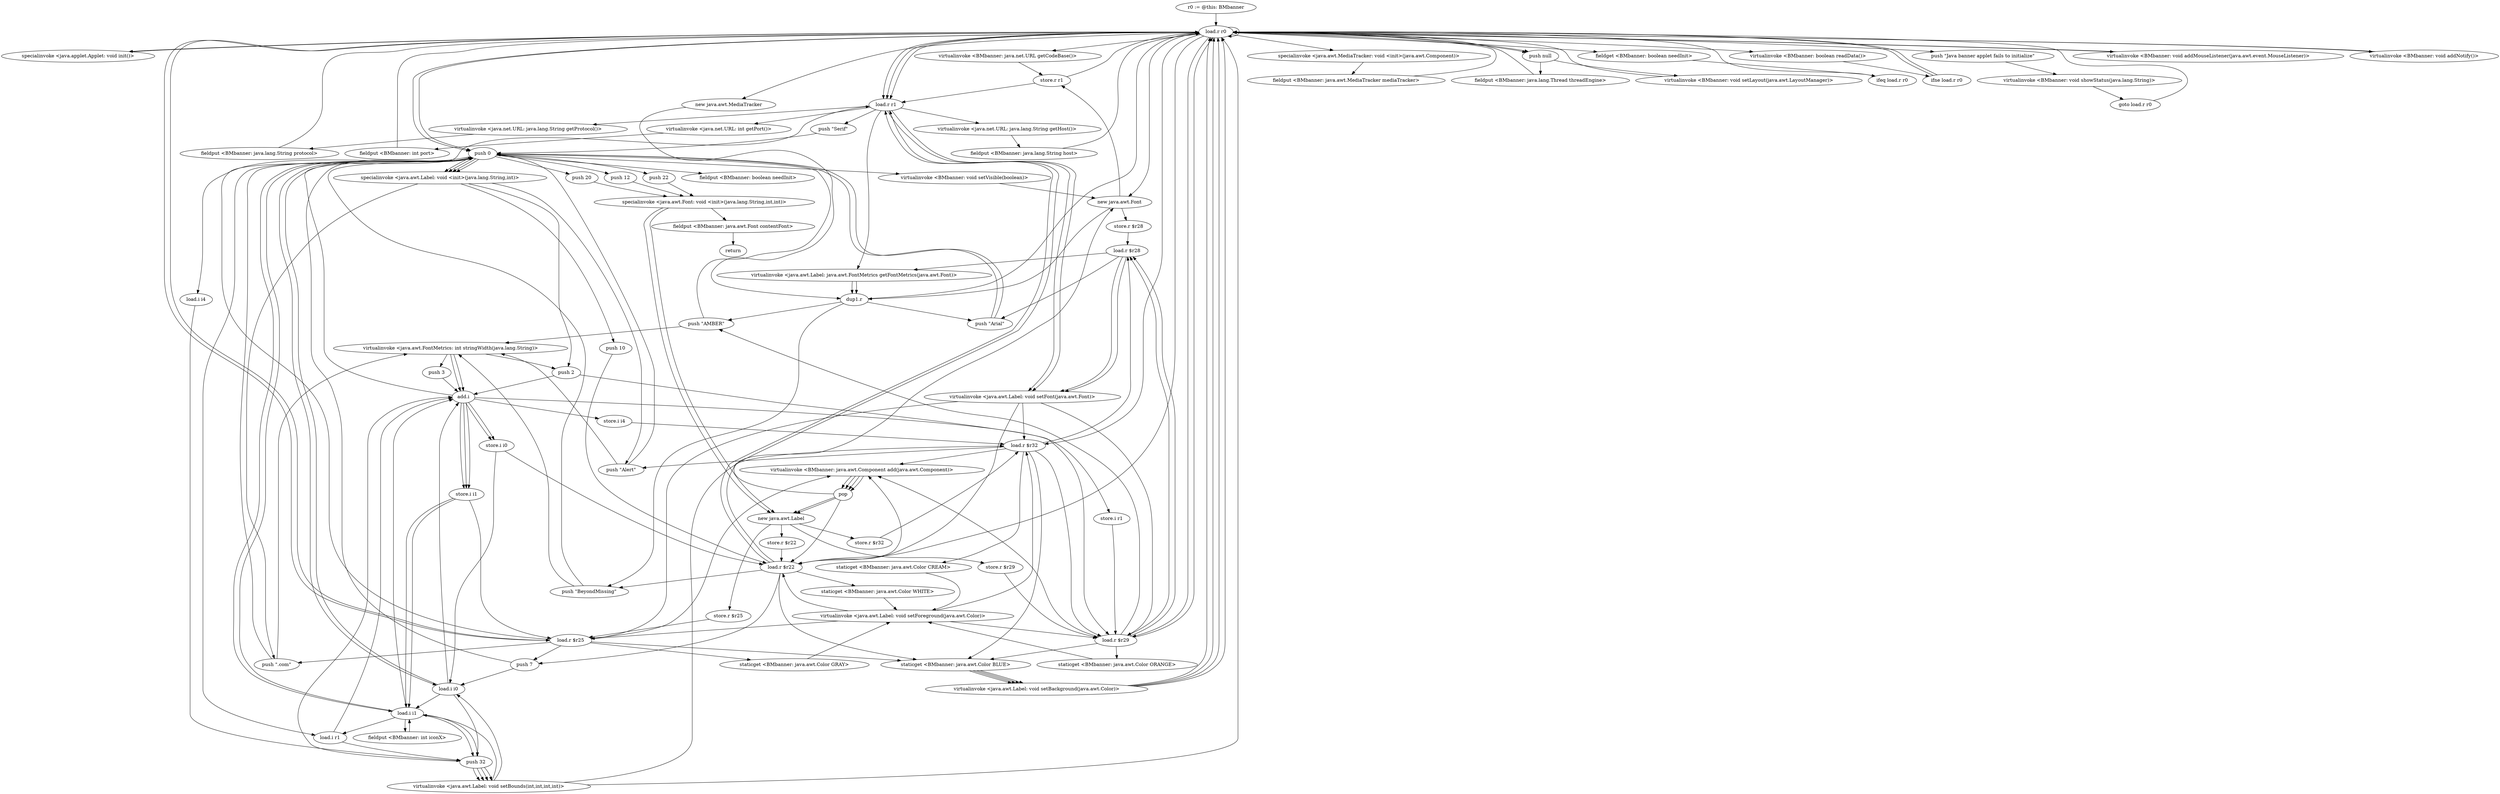 digraph "" {
    "r0 := @this: BMbanner"
    "load.r r0"
    "r0 := @this: BMbanner"->"load.r r0";
    "specialinvoke <java.applet.Applet: void init()>"
    "load.r r0"->"specialinvoke <java.applet.Applet: void init()>";
    "specialinvoke <java.applet.Applet: void init()>"->"load.r r0";
    "virtualinvoke <BMbanner: java.net.URL getCodeBase()>"
    "load.r r0"->"virtualinvoke <BMbanner: java.net.URL getCodeBase()>";
    "store.r r1"
    "virtualinvoke <BMbanner: java.net.URL getCodeBase()>"->"store.r r1";
    "store.r r1"->"load.r r0";
    "load.r r1"
    "load.r r0"->"load.r r1";
    "virtualinvoke <java.net.URL: java.lang.String getHost()>"
    "load.r r1"->"virtualinvoke <java.net.URL: java.lang.String getHost()>";
    "fieldput <BMbanner: java.lang.String host>"
    "virtualinvoke <java.net.URL: java.lang.String getHost()>"->"fieldput <BMbanner: java.lang.String host>";
    "fieldput <BMbanner: java.lang.String host>"->"load.r r0";
    "load.r r0"->"load.r r1";
    "virtualinvoke <java.net.URL: java.lang.String getProtocol()>"
    "load.r r1"->"virtualinvoke <java.net.URL: java.lang.String getProtocol()>";
    "fieldput <BMbanner: java.lang.String protocol>"
    "virtualinvoke <java.net.URL: java.lang.String getProtocol()>"->"fieldput <BMbanner: java.lang.String protocol>";
    "fieldput <BMbanner: java.lang.String protocol>"->"load.r r0";
    "load.r r0"->"load.r r1";
    "virtualinvoke <java.net.URL: int getPort()>"
    "load.r r1"->"virtualinvoke <java.net.URL: int getPort()>";
    "fieldput <BMbanner: int port>"
    "virtualinvoke <java.net.URL: int getPort()>"->"fieldput <BMbanner: int port>";
    "fieldput <BMbanner: int port>"->"load.r r0";
    "new java.awt.MediaTracker"
    "load.r r0"->"new java.awt.MediaTracker";
    "dup1.r"
    "new java.awt.MediaTracker"->"dup1.r";
    "dup1.r"->"load.r r0";
    "specialinvoke <java.awt.MediaTracker: void <init>(java.awt.Component)>"
    "load.r r0"->"specialinvoke <java.awt.MediaTracker: void <init>(java.awt.Component)>";
    "fieldput <BMbanner: java.awt.MediaTracker mediaTracker>"
    "specialinvoke <java.awt.MediaTracker: void <init>(java.awt.Component)>"->"fieldput <BMbanner: java.awt.MediaTracker mediaTracker>";
    "fieldput <BMbanner: java.awt.MediaTracker mediaTracker>"->"load.r r0";
    "push null"
    "load.r r0"->"push null";
    "fieldput <BMbanner: java.lang.Thread threadEngine>"
    "push null"->"fieldput <BMbanner: java.lang.Thread threadEngine>";
    "fieldput <BMbanner: java.lang.Thread threadEngine>"->"load.r r0";
    "fieldget <BMbanner: boolean needInit>"
    "load.r r0"->"fieldget <BMbanner: boolean needInit>";
    "ifeq load.r r0"
    "fieldget <BMbanner: boolean needInit>"->"ifeq load.r r0";
    "ifeq load.r r0"->"load.r r0";
    "virtualinvoke <BMbanner: boolean readData()>"
    "load.r r0"->"virtualinvoke <BMbanner: boolean readData()>";
    "ifne load.r r0"
    "virtualinvoke <BMbanner: boolean readData()>"->"ifne load.r r0";
    "ifne load.r r0"->"load.r r0";
    "push \"Java banner applet fails to initialize\""
    "load.r r0"->"push \"Java banner applet fails to initialize\"";
    "virtualinvoke <BMbanner: void showStatus(java.lang.String)>"
    "push \"Java banner applet fails to initialize\""->"virtualinvoke <BMbanner: void showStatus(java.lang.String)>";
    "goto load.r r0"
    "virtualinvoke <BMbanner: void showStatus(java.lang.String)>"->"goto load.r r0";
    "goto load.r r0"->"load.r r0";
    "load.r r0"->"load.r r0";
    "virtualinvoke <BMbanner: void addMouseListener(java.awt.event.MouseListener)>"
    "load.r r0"->"virtualinvoke <BMbanner: void addMouseListener(java.awt.event.MouseListener)>";
    "virtualinvoke <BMbanner: void addMouseListener(java.awt.event.MouseListener)>"->"load.r r0";
    "load.r r0"->"push null";
    "virtualinvoke <BMbanner: void setLayout(java.awt.LayoutManager)>"
    "push null"->"virtualinvoke <BMbanner: void setLayout(java.awt.LayoutManager)>";
    "virtualinvoke <BMbanner: void setLayout(java.awt.LayoutManager)>"->"load.r r0";
    "virtualinvoke <BMbanner: void addNotify()>"
    "load.r r0"->"virtualinvoke <BMbanner: void addNotify()>";
    "virtualinvoke <BMbanner: void addNotify()>"->"load.r r0";
    "push 0"
    "load.r r0"->"push 0";
    "virtualinvoke <BMbanner: void setVisible(boolean)>"
    "push 0"->"virtualinvoke <BMbanner: void setVisible(boolean)>";
    "new java.awt.Font"
    "virtualinvoke <BMbanner: void setVisible(boolean)>"->"new java.awt.Font";
    "new java.awt.Font"->"store.r r1";
    "store.r r1"->"load.r r1";
    "push \"Serif\""
    "load.r r1"->"push \"Serif\"";
    "push \"Serif\""->"push 0";
    "push 22"
    "push 0"->"push 22";
    "specialinvoke <java.awt.Font: void <init>(java.lang.String,int,int)>"
    "push 22"->"specialinvoke <java.awt.Font: void <init>(java.lang.String,int,int)>";
    "new java.awt.Label"
    "specialinvoke <java.awt.Font: void <init>(java.lang.String,int,int)>"->"new java.awt.Label";
    "store.r $r22"
    "new java.awt.Label"->"store.r $r22";
    "load.r $r22"
    "store.r $r22"->"load.r $r22";
    "push \"BeyondMissing\""
    "load.r $r22"->"push \"BeyondMissing\"";
    "push \"BeyondMissing\""->"push 0";
    "specialinvoke <java.awt.Label: void <init>(java.lang.String,int)>"
    "push 0"->"specialinvoke <java.awt.Label: void <init>(java.lang.String,int)>";
    "push 10"
    "specialinvoke <java.awt.Label: void <init>(java.lang.String,int)>"->"push 10";
    "push 10"->"load.r $r22";
    "load.r $r22"->"load.r r1";
    "virtualinvoke <java.awt.Label: java.awt.FontMetrics getFontMetrics(java.awt.Font)>"
    "load.r r1"->"virtualinvoke <java.awt.Label: java.awt.FontMetrics getFontMetrics(java.awt.Font)>";
    "virtualinvoke <java.awt.Label: java.awt.FontMetrics getFontMetrics(java.awt.Font)>"->"dup1.r";
    "dup1.r"->"push \"BeyondMissing\"";
    "virtualinvoke <java.awt.FontMetrics: int stringWidth(java.lang.String)>"
    "push \"BeyondMissing\""->"virtualinvoke <java.awt.FontMetrics: int stringWidth(java.lang.String)>";
    "push 2"
    "virtualinvoke <java.awt.FontMetrics: int stringWidth(java.lang.String)>"->"push 2";
    "add.i"
    "push 2"->"add.i";
    "store.i i0"
    "add.i"->"store.i i0";
    "store.i i0"->"load.r $r22";
    "load.r $r22"->"load.r r1";
    "virtualinvoke <java.awt.Label: void setFont(java.awt.Font)>"
    "load.r r1"->"virtualinvoke <java.awt.Label: void setFont(java.awt.Font)>";
    "virtualinvoke <java.awt.Label: void setFont(java.awt.Font)>"->"load.r $r22";
    "staticget <BMbanner: java.awt.Color WHITE>"
    "load.r $r22"->"staticget <BMbanner: java.awt.Color WHITE>";
    "virtualinvoke <java.awt.Label: void setForeground(java.awt.Color)>"
    "staticget <BMbanner: java.awt.Color WHITE>"->"virtualinvoke <java.awt.Label: void setForeground(java.awt.Color)>";
    "virtualinvoke <java.awt.Label: void setForeground(java.awt.Color)>"->"load.r $r22";
    "staticget <BMbanner: java.awt.Color BLUE>"
    "load.r $r22"->"staticget <BMbanner: java.awt.Color BLUE>";
    "virtualinvoke <java.awt.Label: void setBackground(java.awt.Color)>"
    "staticget <BMbanner: java.awt.Color BLUE>"->"virtualinvoke <java.awt.Label: void setBackground(java.awt.Color)>";
    "virtualinvoke <java.awt.Label: void setBackground(java.awt.Color)>"->"load.r r0";
    "load.r r0"->"load.r $r22";
    "virtualinvoke <BMbanner: java.awt.Component add(java.awt.Component)>"
    "load.r $r22"->"virtualinvoke <BMbanner: java.awt.Component add(java.awt.Component)>";
    "pop"
    "virtualinvoke <BMbanner: java.awt.Component add(java.awt.Component)>"->"pop";
    "pop"->"new java.awt.Label";
    "store.r $r25"
    "new java.awt.Label"->"store.r $r25";
    "load.r $r25"
    "store.r $r25"->"load.r $r25";
    "push \".com\""
    "load.r $r25"->"push \".com\"";
    "push \".com\""->"push 0";
    "push 0"->"specialinvoke <java.awt.Label: void <init>(java.lang.String,int)>";
    "specialinvoke <java.awt.Label: void <init>(java.lang.String,int)>"->"push \".com\"";
    "push \".com\""->"virtualinvoke <java.awt.FontMetrics: int stringWidth(java.lang.String)>";
    "virtualinvoke <java.awt.FontMetrics: int stringWidth(java.lang.String)>"->"add.i";
    "store.i i1"
    "add.i"->"store.i i1";
    "store.i i1"->"load.r $r25";
    "load.r $r25"->"load.r r1";
    "load.r r1"->"virtualinvoke <java.awt.Label: void setFont(java.awt.Font)>";
    "virtualinvoke <java.awt.Label: void setFont(java.awt.Font)>"->"load.r $r25";
    "staticget <BMbanner: java.awt.Color GRAY>"
    "load.r $r25"->"staticget <BMbanner: java.awt.Color GRAY>";
    "staticget <BMbanner: java.awt.Color GRAY>"->"virtualinvoke <java.awt.Label: void setForeground(java.awt.Color)>";
    "virtualinvoke <java.awt.Label: void setForeground(java.awt.Color)>"->"load.r $r25";
    "load.r $r25"->"staticget <BMbanner: java.awt.Color BLUE>";
    "staticget <BMbanner: java.awt.Color BLUE>"->"virtualinvoke <java.awt.Label: void setBackground(java.awt.Color)>";
    "virtualinvoke <java.awt.Label: void setBackground(java.awt.Color)>"->"load.r r0";
    "load.r r0"->"load.r $r25";
    "load.r $r25"->"virtualinvoke <BMbanner: java.awt.Component add(java.awt.Component)>";
    "virtualinvoke <BMbanner: java.awt.Component add(java.awt.Component)>"->"pop";
    "pop"->"new java.awt.Font";
    "store.r $r28"
    "new java.awt.Font"->"store.r $r28";
    "load.r $r28"
    "store.r $r28"->"load.r $r28";
    "push \"Arial\""
    "load.r $r28"->"push \"Arial\"";
    "push \"Arial\""->"push 0";
    "push 20"
    "push 0"->"push 20";
    "push 20"->"specialinvoke <java.awt.Font: void <init>(java.lang.String,int,int)>";
    "specialinvoke <java.awt.Font: void <init>(java.lang.String,int,int)>"->"new java.awt.Label";
    "store.r $r29"
    "new java.awt.Label"->"store.r $r29";
    "load.r $r29"
    "store.r $r29"->"load.r $r29";
    "push \"AMBER\""
    "load.r $r29"->"push \"AMBER\"";
    "push \"AMBER\""->"push 0";
    "push 0"->"specialinvoke <java.awt.Label: void <init>(java.lang.String,int)>";
    "specialinvoke <java.awt.Label: void <init>(java.lang.String,int)>"->"push 2";
    "push 2"->"load.r $r29";
    "load.r $r29"->"load.r $r28";
    "load.r $r28"->"virtualinvoke <java.awt.Label: java.awt.FontMetrics getFontMetrics(java.awt.Font)>";
    "virtualinvoke <java.awt.Label: java.awt.FontMetrics getFontMetrics(java.awt.Font)>"->"dup1.r";
    "dup1.r"->"push \"AMBER\"";
    "push \"AMBER\""->"virtualinvoke <java.awt.FontMetrics: int stringWidth(java.lang.String)>";
    "push 3"
    "virtualinvoke <java.awt.FontMetrics: int stringWidth(java.lang.String)>"->"push 3";
    "push 3"->"add.i";
    "store.i r1"
    "add.i"->"store.i r1";
    "store.i r1"->"load.r $r29";
    "load.r $r29"->"load.r $r28";
    "load.r $r28"->"virtualinvoke <java.awt.Label: void setFont(java.awt.Font)>";
    "virtualinvoke <java.awt.Label: void setFont(java.awt.Font)>"->"load.r $r29";
    "staticget <BMbanner: java.awt.Color ORANGE>"
    "load.r $r29"->"staticget <BMbanner: java.awt.Color ORANGE>";
    "staticget <BMbanner: java.awt.Color ORANGE>"->"virtualinvoke <java.awt.Label: void setForeground(java.awt.Color)>";
    "virtualinvoke <java.awt.Label: void setForeground(java.awt.Color)>"->"load.r $r29";
    "load.r $r29"->"staticget <BMbanner: java.awt.Color BLUE>";
    "staticget <BMbanner: java.awt.Color BLUE>"->"virtualinvoke <java.awt.Label: void setBackground(java.awt.Color)>";
    "virtualinvoke <java.awt.Label: void setBackground(java.awt.Color)>"->"load.r r0";
    "load.r r0"->"load.r $r29";
    "load.r $r29"->"virtualinvoke <BMbanner: java.awt.Component add(java.awt.Component)>";
    "virtualinvoke <BMbanner: java.awt.Component add(java.awt.Component)>"->"pop";
    "pop"->"new java.awt.Label";
    "store.r $r32"
    "new java.awt.Label"->"store.r $r32";
    "load.r $r32"
    "store.r $r32"->"load.r $r32";
    "push \"Alert\""
    "load.r $r32"->"push \"Alert\"";
    "push \"Alert\""->"push 0";
    "push 0"->"specialinvoke <java.awt.Label: void <init>(java.lang.String,int)>";
    "specialinvoke <java.awt.Label: void <init>(java.lang.String,int)>"->"push \"Alert\"";
    "push \"Alert\""->"virtualinvoke <java.awt.FontMetrics: int stringWidth(java.lang.String)>";
    "virtualinvoke <java.awt.FontMetrics: int stringWidth(java.lang.String)>"->"add.i";
    "store.i i4"
    "add.i"->"store.i i4";
    "store.i i4"->"load.r $r32";
    "load.r $r32"->"load.r $r28";
    "load.r $r28"->"virtualinvoke <java.awt.Label: void setFont(java.awt.Font)>";
    "virtualinvoke <java.awt.Label: void setFont(java.awt.Font)>"->"load.r $r32";
    "staticget <BMbanner: java.awt.Color CREAM>"
    "load.r $r32"->"staticget <BMbanner: java.awt.Color CREAM>";
    "staticget <BMbanner: java.awt.Color CREAM>"->"virtualinvoke <java.awt.Label: void setForeground(java.awt.Color)>";
    "virtualinvoke <java.awt.Label: void setForeground(java.awt.Color)>"->"load.r $r32";
    "load.r $r32"->"staticget <BMbanner: java.awt.Color BLUE>";
    "staticget <BMbanner: java.awt.Color BLUE>"->"virtualinvoke <java.awt.Label: void setBackground(java.awt.Color)>";
    "virtualinvoke <java.awt.Label: void setBackground(java.awt.Color)>"->"load.r r0";
    "load.r r0"->"load.r $r32";
    "load.r $r32"->"virtualinvoke <BMbanner: java.awt.Component add(java.awt.Component)>";
    "virtualinvoke <BMbanner: java.awt.Component add(java.awt.Component)>"->"pop";
    "pop"->"load.r $r22";
    "push 7"
    "load.r $r22"->"push 7";
    "push 7"->"push 0";
    "load.i i0"
    "push 0"->"load.i i0";
    "push 32"
    "load.i i0"->"push 32";
    "virtualinvoke <java.awt.Label: void setBounds(int,int,int,int)>"
    "push 32"->"virtualinvoke <java.awt.Label: void setBounds(int,int,int,int)>";
    "virtualinvoke <java.awt.Label: void setBounds(int,int,int,int)>"->"load.r $r32";
    "load.r $r32"->"load.r $r29";
    "load.r $r29"->"load.r r0";
    "load.r r0"->"load.r $r25";
    "load.r $r25"->"push 7";
    "push 7"->"load.i i0";
    "load.i i0"->"add.i";
    "add.i"->"store.i i0";
    "store.i i0"->"load.i i0";
    "load.i i0"->"push 0";
    "load.i i1"
    "push 0"->"load.i i1";
    "load.i i1"->"push 32";
    "push 32"->"virtualinvoke <java.awt.Label: void setBounds(int,int,int,int)>";
    "virtualinvoke <java.awt.Label: void setBounds(int,int,int,int)>"->"load.i i0";
    "load.i i0"->"load.i i1";
    "load.i i1"->"add.i";
    "add.i"->"store.i i1";
    "store.i i1"->"load.i i1";
    "fieldput <BMbanner: int iconX>"
    "load.i i1"->"fieldput <BMbanner: int iconX>";
    "fieldput <BMbanner: int iconX>"->"load.i i1";
    "load.i i1"->"push 32";
    "push 32"->"add.i";
    "add.i"->"store.i i1";
    "store.i i1"->"load.i i1";
    "load.i i1"->"push 0";
    "load.i r1"
    "push 0"->"load.i r1";
    "load.i r1"->"push 32";
    "push 32"->"virtualinvoke <java.awt.Label: void setBounds(int,int,int,int)>";
    "virtualinvoke <java.awt.Label: void setBounds(int,int,int,int)>"->"load.i i1";
    "load.i i1"->"load.i r1";
    "load.i r1"->"add.i";
    "add.i"->"push 0";
    "load.i i4"
    "push 0"->"load.i i4";
    "load.i i4"->"push 32";
    "push 32"->"virtualinvoke <java.awt.Label: void setBounds(int,int,int,int)>";
    "virtualinvoke <java.awt.Label: void setBounds(int,int,int,int)>"->"load.r r0";
    "load.r r0"->"new java.awt.Font";
    "new java.awt.Font"->"dup1.r";
    "dup1.r"->"push \"Arial\"";
    "push \"Arial\""->"push 0";
    "push 12"
    "push 0"->"push 12";
    "push 12"->"specialinvoke <java.awt.Font: void <init>(java.lang.String,int,int)>";
    "fieldput <BMbanner: java.awt.Font contentFont>"
    "specialinvoke <java.awt.Font: void <init>(java.lang.String,int,int)>"->"fieldput <BMbanner: java.awt.Font contentFont>";
    "return"
    "fieldput <BMbanner: java.awt.Font contentFont>"->"return";
    "ifne load.r r0"->"load.r r0";
    "load.r r0"->"push 0";
    "fieldput <BMbanner: boolean needInit>"
    "push 0"->"fieldput <BMbanner: boolean needInit>";
}
